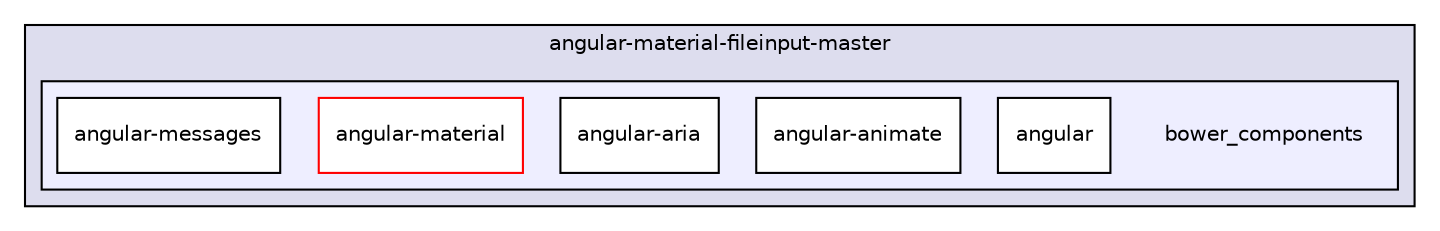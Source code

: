 digraph "libs/angular/angular-material-fileinput-master/bower_components" {
  compound=true
  node [ fontsize="10", fontname="Helvetica"];
  edge [ labelfontsize="10", labelfontname="Helvetica"];
  subgraph clusterdir_e61747bd0128d8a782c36ae884c5dd16 {
    graph [ bgcolor="#ddddee", pencolor="black", label="angular-material-fileinput-master" fontname="Helvetica", fontsize="10", URL="dir_e61747bd0128d8a782c36ae884c5dd16.html"]
  subgraph clusterdir_62eeda996942d0429ba9d811c8abf311 {
    graph [ bgcolor="#eeeeff", pencolor="black", label="" URL="dir_62eeda996942d0429ba9d811c8abf311.html"];
    dir_62eeda996942d0429ba9d811c8abf311 [shape=plaintext label="bower_components"];
    dir_60341eb9eaceca65fe3dee346d4a12a9 [shape=box label="angular" color="black" fillcolor="white" style="filled" URL="dir_60341eb9eaceca65fe3dee346d4a12a9.html"];
    dir_4fe94ab4509c4862c447f78750cda821 [shape=box label="angular-animate" color="black" fillcolor="white" style="filled" URL="dir_4fe94ab4509c4862c447f78750cda821.html"];
    dir_07d9bb50c3f728c6ce6c33b429f73d8f [shape=box label="angular-aria" color="black" fillcolor="white" style="filled" URL="dir_07d9bb50c3f728c6ce6c33b429f73d8f.html"];
    dir_6f797d20db31aea8a2b91a679f7e7a20 [shape=box label="angular-material" color="red" fillcolor="white" style="filled" URL="dir_6f797d20db31aea8a2b91a679f7e7a20.html"];
    dir_d654de579dd45f527144901019d6ba39 [shape=box label="angular-messages" color="black" fillcolor="white" style="filled" URL="dir_d654de579dd45f527144901019d6ba39.html"];
  }
  }
}
